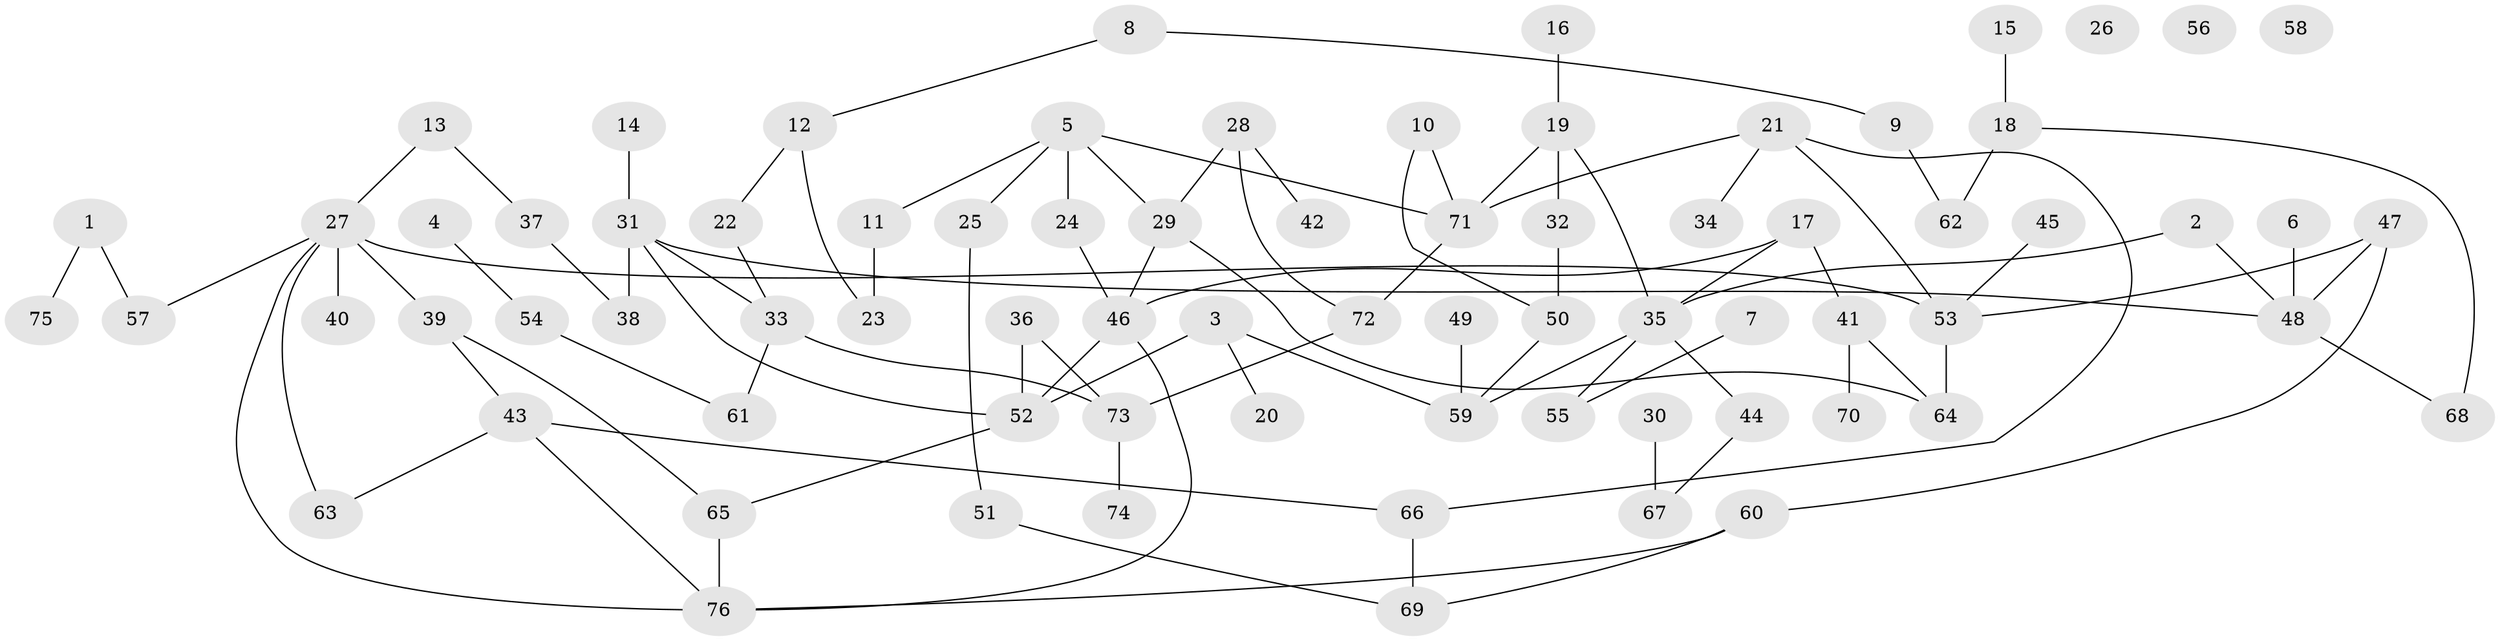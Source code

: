 // coarse degree distribution, {1: 0.3, 2: 0.26666666666666666, 0: 0.1, 3: 0.03333333333333333, 4: 0.13333333333333333, 5: 0.06666666666666667, 9: 0.03333333333333333, 7: 0.03333333333333333, 6: 0.03333333333333333}
// Generated by graph-tools (version 1.1) at 2025/44/03/04/25 21:44:09]
// undirected, 76 vertices, 96 edges
graph export_dot {
graph [start="1"]
  node [color=gray90,style=filled];
  1;
  2;
  3;
  4;
  5;
  6;
  7;
  8;
  9;
  10;
  11;
  12;
  13;
  14;
  15;
  16;
  17;
  18;
  19;
  20;
  21;
  22;
  23;
  24;
  25;
  26;
  27;
  28;
  29;
  30;
  31;
  32;
  33;
  34;
  35;
  36;
  37;
  38;
  39;
  40;
  41;
  42;
  43;
  44;
  45;
  46;
  47;
  48;
  49;
  50;
  51;
  52;
  53;
  54;
  55;
  56;
  57;
  58;
  59;
  60;
  61;
  62;
  63;
  64;
  65;
  66;
  67;
  68;
  69;
  70;
  71;
  72;
  73;
  74;
  75;
  76;
  1 -- 57;
  1 -- 75;
  2 -- 35;
  2 -- 48;
  3 -- 20;
  3 -- 52;
  3 -- 59;
  4 -- 54;
  5 -- 11;
  5 -- 24;
  5 -- 25;
  5 -- 29;
  5 -- 71;
  6 -- 48;
  7 -- 55;
  8 -- 9;
  8 -- 12;
  9 -- 62;
  10 -- 50;
  10 -- 71;
  11 -- 23;
  12 -- 22;
  12 -- 23;
  13 -- 27;
  13 -- 37;
  14 -- 31;
  15 -- 18;
  16 -- 19;
  17 -- 35;
  17 -- 41;
  17 -- 46;
  18 -- 62;
  18 -- 68;
  19 -- 32;
  19 -- 35;
  19 -- 71;
  21 -- 34;
  21 -- 53;
  21 -- 66;
  21 -- 71;
  22 -- 33;
  24 -- 46;
  25 -- 51;
  27 -- 39;
  27 -- 40;
  27 -- 53;
  27 -- 57;
  27 -- 63;
  27 -- 76;
  28 -- 29;
  28 -- 42;
  28 -- 72;
  29 -- 46;
  29 -- 64;
  30 -- 67;
  31 -- 33;
  31 -- 38;
  31 -- 48;
  31 -- 52;
  32 -- 50;
  33 -- 61;
  33 -- 73;
  35 -- 44;
  35 -- 55;
  35 -- 59;
  36 -- 52;
  36 -- 73;
  37 -- 38;
  39 -- 43;
  39 -- 65;
  41 -- 64;
  41 -- 70;
  43 -- 63;
  43 -- 66;
  43 -- 76;
  44 -- 67;
  45 -- 53;
  46 -- 52;
  46 -- 76;
  47 -- 48;
  47 -- 53;
  47 -- 60;
  48 -- 68;
  49 -- 59;
  50 -- 59;
  51 -- 69;
  52 -- 65;
  53 -- 64;
  54 -- 61;
  60 -- 69;
  60 -- 76;
  65 -- 76;
  66 -- 69;
  71 -- 72;
  72 -- 73;
  73 -- 74;
}
